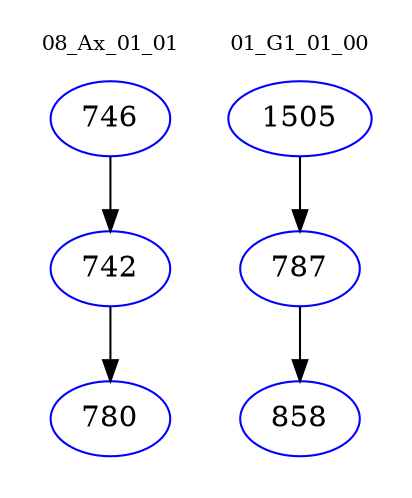 digraph{
subgraph cluster_0 {
color = white
label = "08_Ax_01_01";
fontsize=10;
T0_746 [label="746", color="blue"]
T0_746 -> T0_742 [color="black"]
T0_742 [label="742", color="blue"]
T0_742 -> T0_780 [color="black"]
T0_780 [label="780", color="blue"]
}
subgraph cluster_1 {
color = white
label = "01_G1_01_00";
fontsize=10;
T1_1505 [label="1505", color="blue"]
T1_1505 -> T1_787 [color="black"]
T1_787 [label="787", color="blue"]
T1_787 -> T1_858 [color="black"]
T1_858 [label="858", color="blue"]
}
}
